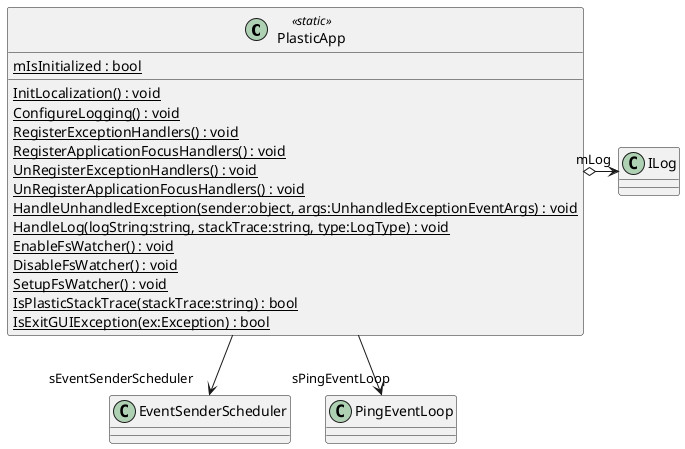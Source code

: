 @startuml
class PlasticApp <<static>> {
    {static} InitLocalization() : void
    {static} ConfigureLogging() : void
    {static} RegisterExceptionHandlers() : void
    {static} RegisterApplicationFocusHandlers() : void
    {static} UnRegisterExceptionHandlers() : void
    {static} UnRegisterApplicationFocusHandlers() : void
    {static} HandleUnhandledException(sender:object, args:UnhandledExceptionEventArgs) : void
    {static} HandleLog(logString:string, stackTrace:string, type:LogType) : void
    {static} EnableFsWatcher() : void
    {static} DisableFsWatcher() : void
    {static} SetupFsWatcher() : void
    {static} IsPlasticStackTrace(stackTrace:string) : bool
    {static} IsExitGUIException(ex:Exception) : bool
    {static} mIsInitialized : bool
}
PlasticApp --> "sEventSenderScheduler" EventSenderScheduler
PlasticApp --> "sPingEventLoop" PingEventLoop
PlasticApp o-> "mLog" ILog
@enduml
